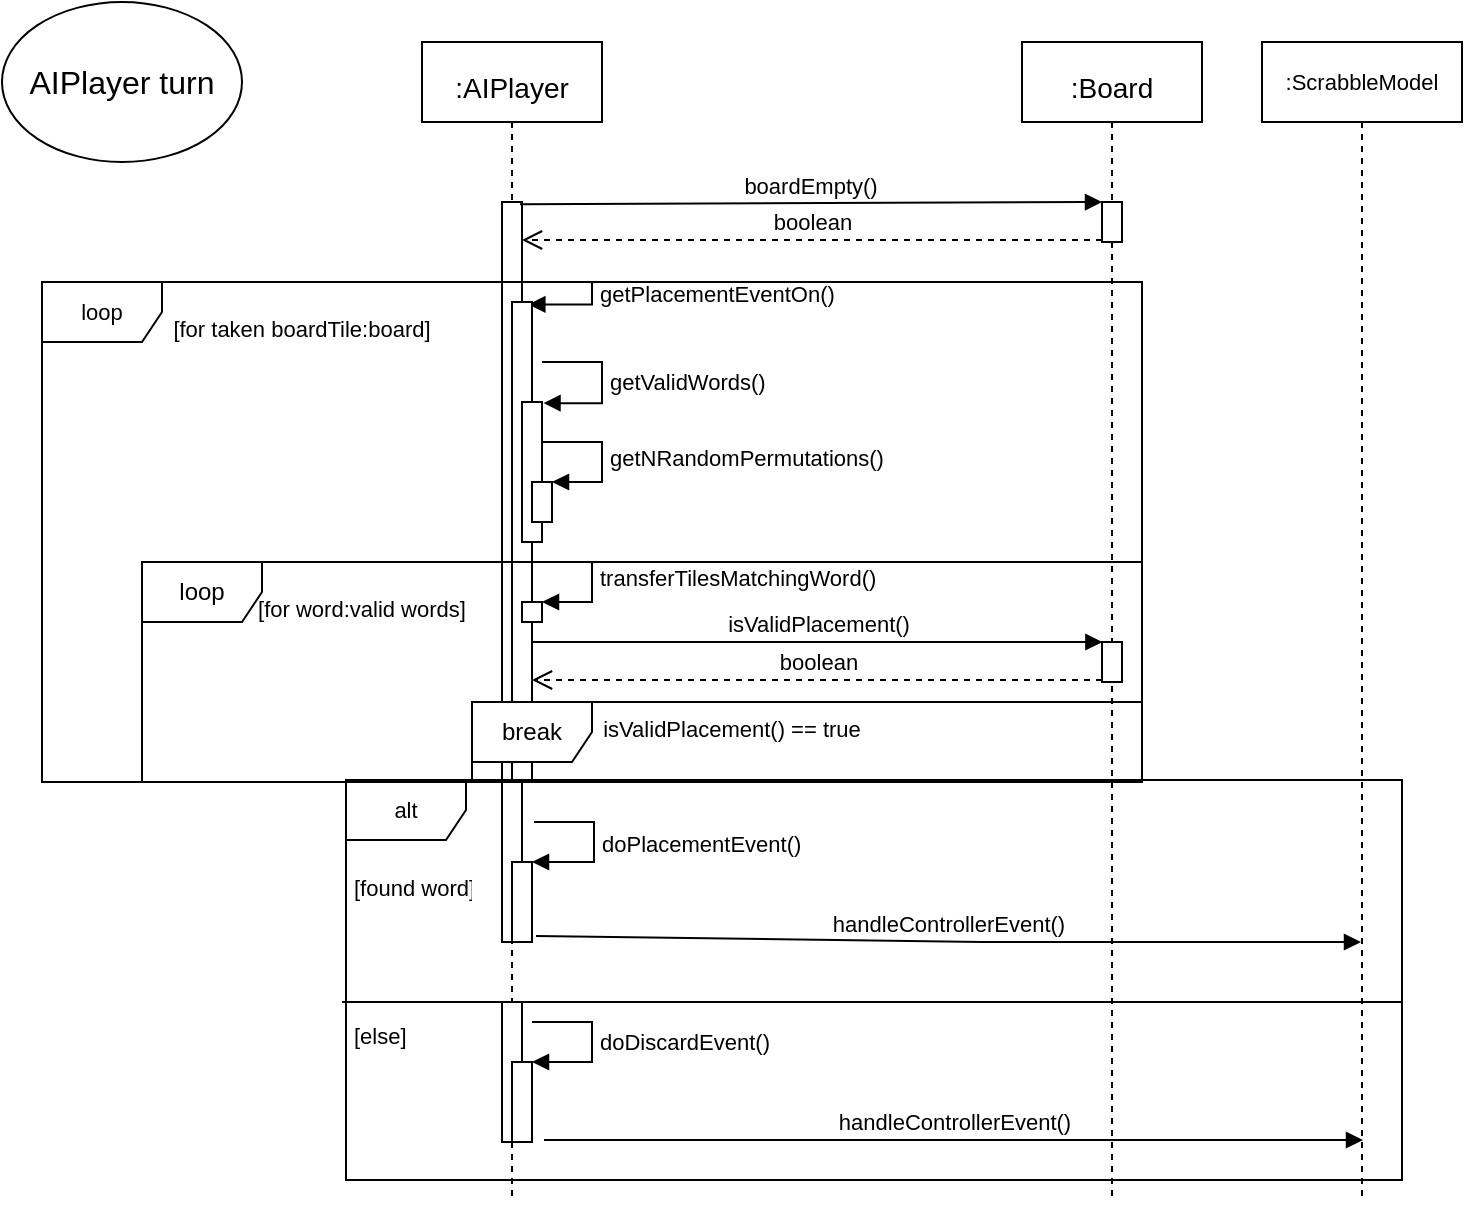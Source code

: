 <mxfile version="15.5.4" type="embed"><diagram id="dBkBYF7SJWNCpU3SG8JY" name="Page-1"><mxGraphModel dx="788" dy="416" grid="1" gridSize="10" guides="1" tooltips="1" connect="1" arrows="1" fold="1" page="1" pageScale="1" pageWidth="850" pageHeight="1100" math="0" shadow="0"><root><mxCell id="0"/><mxCell id="1" parent="0"/><mxCell id="2" value="&lt;font size=&quot;3&quot;&gt;AIPlayer turn&lt;/font&gt;" style="ellipse;whiteSpace=wrap;html=1;" parent="1" vertex="1"><mxGeometry x="60" y="40" width="120" height="80" as="geometry"/></mxCell><mxCell id="3" value="&lt;font style=&quot;font-size: 14px&quot;&gt;:AIPlayer&lt;/font&gt;" style="shape=umlLifeline;perimeter=lifelinePerimeter;whiteSpace=wrap;html=1;container=1;collapsible=0;recursiveResize=0;outlineConnect=0;fontSize=24;" parent="1" vertex="1"><mxGeometry x="270" y="60" width="90" height="580" as="geometry"/></mxCell><mxCell id="4" value="" style="html=1;points=[];perimeter=orthogonalPerimeter;fontSize=14;" parent="3" vertex="1"><mxGeometry x="40" y="80" width="10" height="370" as="geometry"/></mxCell><mxCell id="17" value="getPlacementEventOn()" style="edgeStyle=orthogonalEdgeStyle;html=1;align=left;spacingLeft=2;endArrow=block;rounded=0;entryX=0.817;entryY=0.005;entryDx=0;entryDy=0;entryPerimeter=0;" edge="1" target="27" parent="3"><mxGeometry relative="1" as="geometry"><mxPoint x="53" y="120" as="sourcePoint"/><Array as="points"><mxPoint x="85" y="120"/><mxPoint x="85" y="131"/></Array><mxPoint x="60.0" y="130.0" as="targetPoint"/></mxGeometry></mxCell><mxCell id="23" value="getValidWords()" style="edgeStyle=orthogonalEdgeStyle;html=1;align=left;spacingLeft=2;endArrow=block;rounded=0;entryX=1.076;entryY=0.008;entryDx=0;entryDy=0;entryPerimeter=0;" edge="1" target="28" parent="3"><mxGeometry relative="1" as="geometry"><mxPoint x="60" y="160" as="sourcePoint"/><Array as="points"><mxPoint x="90" y="160"/><mxPoint x="90" y="181"/></Array><mxPoint x="65.0" y="180.0" as="targetPoint"/></mxGeometry></mxCell><mxCell id="27" value="" style="html=1;points=[];perimeter=orthogonalPerimeter;" vertex="1" parent="3"><mxGeometry x="45" y="130" width="10" height="240" as="geometry"/></mxCell><mxCell id="28" value="" style="html=1;points=[];perimeter=orthogonalPerimeter;" vertex="1" parent="3"><mxGeometry x="50" y="180" width="10" height="70" as="geometry"/></mxCell><mxCell id="29" value="" style="html=1;points=[];perimeter=orthogonalPerimeter;" vertex="1" parent="3"><mxGeometry x="55" y="220" width="10" height="20" as="geometry"/></mxCell><mxCell id="30" value="getNRandomPermutations()" style="edgeStyle=orthogonalEdgeStyle;html=1;align=left;spacingLeft=2;endArrow=block;rounded=0;entryX=1;entryY=0;" edge="1" target="29" parent="3"><mxGeometry relative="1" as="geometry"><mxPoint x="60" y="200" as="sourcePoint"/><Array as="points"><mxPoint x="90" y="200"/></Array></mxGeometry></mxCell><mxCell id="31" value="" style="html=1;points=[];perimeter=orthogonalPerimeter;" vertex="1" parent="3"><mxGeometry x="50" y="280" width="10" height="10" as="geometry"/></mxCell><mxCell id="32" value="transferTilesMatchingWord()" style="edgeStyle=orthogonalEdgeStyle;html=1;align=left;spacingLeft=2;endArrow=block;rounded=0;entryX=1;entryY=0;" edge="1" target="31" parent="3"><mxGeometry relative="1" as="geometry"><mxPoint x="55" y="260" as="sourcePoint"/><Array as="points"><mxPoint x="85" y="260"/></Array></mxGeometry></mxCell><mxCell id="50" value="[found word]" style="text;strokeColor=none;fillColor=none;align=left;verticalAlign=top;spacingLeft=4;spacingRight=4;overflow=hidden;rotatable=0;points=[[0,0.5],[1,0.5]];portConstraint=eastwest;fontSize=11;" vertex="1" parent="3"><mxGeometry x="-40" y="410" width="70" height="26" as="geometry"/></mxCell><mxCell id="52" value="[else]" style="text;strokeColor=none;fillColor=none;align=left;verticalAlign=top;spacingLeft=4;spacingRight=4;overflow=hidden;rotatable=0;points=[[0,0.5],[1,0.5]];portConstraint=eastwest;fontSize=11;" vertex="1" parent="3"><mxGeometry x="-40" y="484" width="70" height="26" as="geometry"/></mxCell><mxCell id="47" value="alt" style="shape=umlFrame;whiteSpace=wrap;html=1;fontSize=11;" vertex="1" parent="3"><mxGeometry x="-38" y="369" width="528" height="200" as="geometry"/></mxCell><mxCell id="48" value="" style="line;strokeWidth=1;fillColor=none;align=left;verticalAlign=middle;spacingTop=-1;spacingLeft=3;spacingRight=3;rotatable=0;labelPosition=right;points=[];portConstraint=eastwest;fontSize=11;" vertex="1" parent="3"><mxGeometry x="-40" y="476" width="530" height="8" as="geometry"/></mxCell><mxCell id="53" value="" style="html=1;points=[];perimeter=orthogonalPerimeter;fontSize=11;" vertex="1" parent="3"><mxGeometry x="45" y="410" width="10" height="40" as="geometry"/></mxCell><mxCell id="54" value="doPlacementEvent()" style="edgeStyle=orthogonalEdgeStyle;html=1;align=left;spacingLeft=2;endArrow=block;rounded=0;entryX=1;entryY=0;fontSize=11;" edge="1" target="53" parent="3"><mxGeometry relative="1" as="geometry"><mxPoint x="56" y="390" as="sourcePoint"/><Array as="points"><mxPoint x="86" y="390"/></Array></mxGeometry></mxCell><mxCell id="56" value="doDiscardEvent()" style="edgeStyle=orthogonalEdgeStyle;html=1;align=left;spacingLeft=2;endArrow=block;rounded=0;entryX=1;entryY=0;fontSize=11;" edge="1" parent="3" target="55"><mxGeometry relative="1" as="geometry"><mxPoint x="55" y="490.0" as="sourcePoint"/><Array as="points"><mxPoint x="85" y="490"/></Array></mxGeometry></mxCell><mxCell id="60" value="handleControllerEvent()" style="html=1;verticalAlign=bottom;endArrow=block;rounded=0;fontSize=11;" edge="1" parent="3"><mxGeometry width="80" relative="1" as="geometry"><mxPoint x="61" y="549" as="sourcePoint"/><mxPoint x="470.5" y="549" as="targetPoint"/></mxGeometry></mxCell><mxCell id="62" value="" style="html=1;points=[];perimeter=orthogonalPerimeter;fontSize=11;" vertex="1" parent="3"><mxGeometry x="40" y="480" width="10" height="70" as="geometry"/></mxCell><mxCell id="55" value="" style="html=1;points=[];perimeter=orthogonalPerimeter;fontSize=11;" vertex="1" parent="3"><mxGeometry x="45" y="510" width="10" height="40" as="geometry"/></mxCell><mxCell id="11" value="&lt;font style=&quot;font-size: 14px&quot;&gt;:Board&lt;/font&gt;" style="shape=umlLifeline;perimeter=lifelinePerimeter;whiteSpace=wrap;html=1;container=1;collapsible=0;recursiveResize=0;outlineConnect=0;fontSize=24;" vertex="1" parent="1"><mxGeometry x="570" y="60" width="90" height="580" as="geometry"/></mxCell><mxCell id="13" value="" style="html=1;points=[];perimeter=orthogonalPerimeter;" vertex="1" parent="11"><mxGeometry x="40" y="80" width="10" height="20" as="geometry"/></mxCell><mxCell id="35" value="" style="html=1;points=[];perimeter=orthogonalPerimeter;" vertex="1" parent="11"><mxGeometry x="40" y="300" width="10" height="20" as="geometry"/></mxCell><mxCell id="14" value="boardEmpty()" style="html=1;verticalAlign=bottom;endArrow=block;entryX=0;entryY=0;rounded=0;exitX=0.9;exitY=0.003;exitDx=0;exitDy=0;exitPerimeter=0;" edge="1" target="13" parent="1" source="4"><mxGeometry relative="1" as="geometry"><mxPoint x="330" y="120" as="sourcePoint"/></mxGeometry></mxCell><mxCell id="15" value="boolean" style="html=1;verticalAlign=bottom;endArrow=open;dashed=1;endSize=8;exitX=0;exitY=0.95;rounded=0;" edge="1" source="13" parent="1" target="4"><mxGeometry relative="1" as="geometry"><mxPoint x="330" y="196" as="targetPoint"/></mxGeometry></mxCell><mxCell id="37" value="boolean" style="html=1;verticalAlign=bottom;endArrow=open;dashed=1;endSize=8;exitX=0;exitY=0.95;rounded=0;" edge="1" source="35" parent="1" target="27"><mxGeometry relative="1" as="geometry"><mxPoint x="540" y="436" as="targetPoint"/></mxGeometry></mxCell><mxCell id="40" value="loop" style="shape=umlFrame;whiteSpace=wrap;html=1;" vertex="1" parent="1"><mxGeometry x="130" y="320" width="500" height="110" as="geometry"/></mxCell><mxCell id="41" value="break" style="shape=umlFrame;whiteSpace=wrap;html=1;" vertex="1" parent="1"><mxGeometry x="295" y="390" width="335" height="40" as="geometry"/></mxCell><mxCell id="43" value="isValidPlacement() == true" style="text;align=center;fontStyle=0;verticalAlign=middle;spacingLeft=3;spacingRight=3;strokeColor=none;rotatable=0;points=[[0,0.5],[1,0.5]];portConstraint=eastwest;fontSize=11;" vertex="1" parent="1"><mxGeometry x="355" y="390" width="140" height="26" as="geometry"/></mxCell><mxCell id="44" value="loop" style="shape=umlFrame;whiteSpace=wrap;html=1;fontSize=11;" vertex="1" parent="1"><mxGeometry x="80" y="180" width="550" height="250" as="geometry"/></mxCell><mxCell id="45" value="[for word:valid words]" style="text;align=center;fontStyle=0;verticalAlign=middle;spacingLeft=3;spacingRight=3;strokeColor=none;rotatable=0;points=[[0,0.5],[1,0.5]];portConstraint=eastwest;fontSize=11;" vertex="1" parent="1"><mxGeometry x="200" y="330" width="80" height="26" as="geometry"/></mxCell><mxCell id="46" value="[for taken boardTile:board]" style="text;align=center;fontStyle=0;verticalAlign=middle;spacingLeft=3;spacingRight=3;strokeColor=none;rotatable=0;points=[[0,0.5],[1,0.5]];portConstraint=eastwest;fontSize=11;" vertex="1" parent="1"><mxGeometry x="170" y="190" width="80" height="26" as="geometry"/></mxCell><mxCell id="57" value="isValidPlacement()" style="html=1;verticalAlign=bottom;endArrow=block;entryX=0.964;entryY=0.72;rounded=0;entryDx=0;entryDy=0;entryPerimeter=0;" edge="1" parent="1" target="44"><mxGeometry relative="1" as="geometry"><mxPoint x="325" y="360" as="sourcePoint"/><mxPoint x="645" y="360" as="targetPoint"/></mxGeometry></mxCell><mxCell id="58" value=":ScrabbleModel" style="shape=umlLifeline;perimeter=lifelinePerimeter;whiteSpace=wrap;html=1;container=1;collapsible=0;recursiveResize=0;outlineConnect=0;fontSize=11;" vertex="1" parent="1"><mxGeometry x="690" y="60" width="100" height="580" as="geometry"/></mxCell><mxCell id="59" value="handleControllerEvent()" style="html=1;verticalAlign=bottom;endArrow=block;rounded=0;fontSize=11;exitX=1.2;exitY=0.925;exitDx=0;exitDy=0;exitPerimeter=0;" edge="1" parent="1" source="53" target="58"><mxGeometry width="80" relative="1" as="geometry"><mxPoint x="330" y="480" as="sourcePoint"/><mxPoint x="410" y="480" as="targetPoint"/><Array as="points"><mxPoint x="550" y="510"/></Array></mxGeometry></mxCell></root></mxGraphModel></diagram></mxfile>